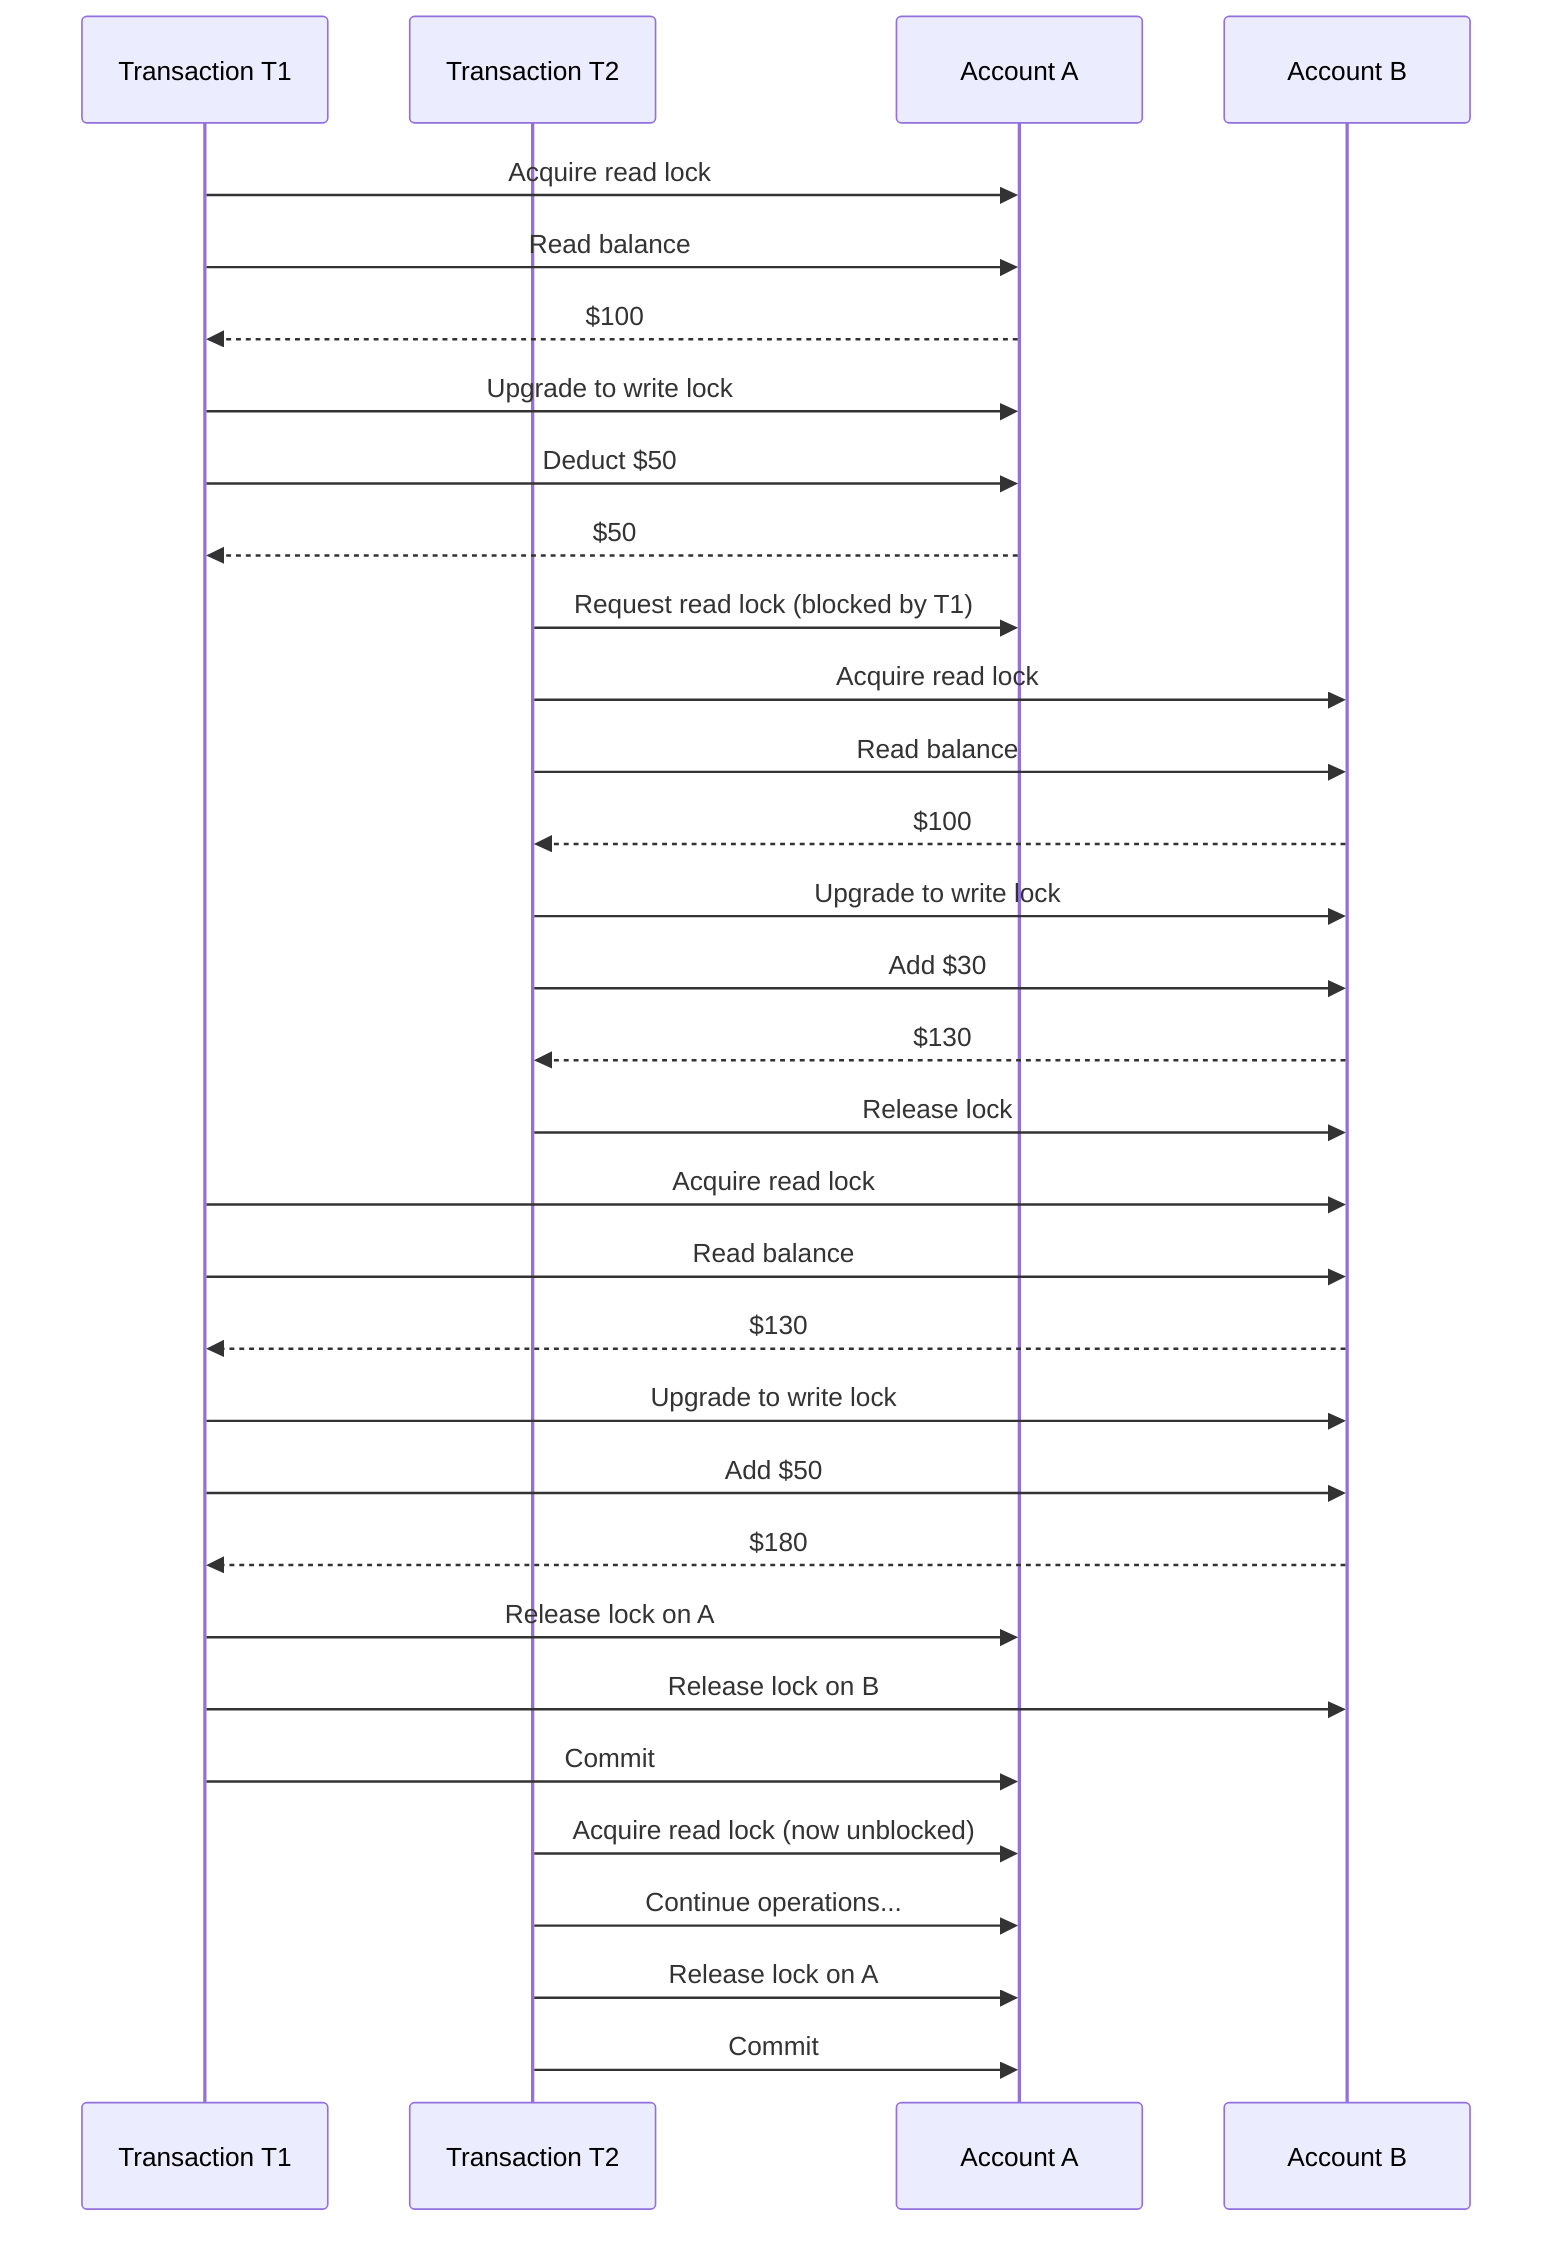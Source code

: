 sequenceDiagram
    participant T1 as Transaction T1
    participant T2 as Transaction T2
    participant A as Account A
    participant B as Account B

    T1->>A: Acquire read lock
    T1->>A: Read balance
    A-->>T1: $100
    T1->>A: Upgrade to write lock
    T1->>A: Deduct $50
    A-->>T1: $50

    T2->>A: Request read lock (blocked by T1)
    T2->>B: Acquire read lock
    T2->>B: Read balance
    B-->>T2: $100
    T2->>B: Upgrade to write lock
    T2->>B: Add $30
    B-->>T2: $130
    T2->>B: Release lock

    T1->>B: Acquire read lock
    T1->>B: Read balance
    B-->>T1: $130
    T1->>B: Upgrade to write lock
    T1->>B: Add $50
    B-->>T1: $180

    T1->>A: Release lock on A
    T1->>B: Release lock on B
    T1->>A: Commit

    T2->>A: Acquire read lock (now unblocked)
    T2->>A: Continue operations...
    T2->>A: Release lock on A
    T2->>A: Commit